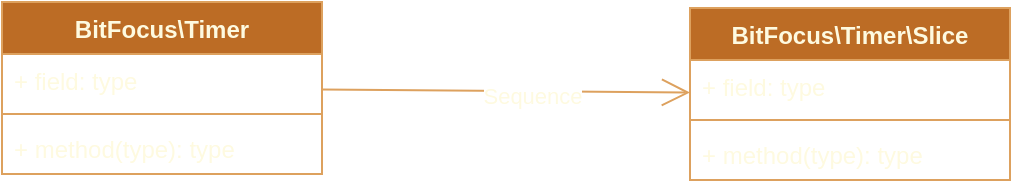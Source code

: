 <mxfile version="24.0.4" type="device">
  <diagram name="Page-1" id="qxko5gEsEpmYtdWIiy4v">
    <mxGraphModel dx="1100" dy="717" grid="0" gridSize="12" guides="1" tooltips="1" connect="1" arrows="1" fold="1" page="1" pageScale="1" pageWidth="850" pageHeight="1100" math="0" shadow="0">
      <root>
        <mxCell id="0" />
        <mxCell id="1" parent="0" />
        <mxCell id="D_nQPGcfK8tJaFP_54WJ-1" value="BitFocus\Timer" style="swimlane;fontStyle=1;align=center;verticalAlign=top;childLayout=stackLayout;horizontal=1;startSize=26;horizontalStack=0;resizeParent=1;resizeParentMax=0;resizeLast=0;collapsible=1;marginBottom=0;whiteSpace=wrap;html=1;fillColor=#BC6C25;fontColor=#FEFAE0;strokeColor=#DDA15E;labelBackgroundColor=none;" vertex="1" parent="1">
          <mxGeometry x="70" y="300" width="160" height="86" as="geometry" />
        </mxCell>
        <mxCell id="D_nQPGcfK8tJaFP_54WJ-2" value="+ field: type" style="text;strokeColor=none;fillColor=none;align=left;verticalAlign=top;spacingLeft=4;spacingRight=4;overflow=hidden;rotatable=0;points=[[0,0.5],[1,0.5]];portConstraint=eastwest;whiteSpace=wrap;html=1;labelBackgroundColor=none;fontColor=#FEFAE0;" vertex="1" parent="D_nQPGcfK8tJaFP_54WJ-1">
          <mxGeometry y="26" width="160" height="26" as="geometry" />
        </mxCell>
        <mxCell id="D_nQPGcfK8tJaFP_54WJ-3" value="" style="line;strokeWidth=1;fillColor=none;align=left;verticalAlign=middle;spacingTop=-1;spacingLeft=3;spacingRight=3;rotatable=0;labelPosition=right;points=[];portConstraint=eastwest;strokeColor=#DDA15E;labelBackgroundColor=none;fontColor=#FEFAE0;" vertex="1" parent="D_nQPGcfK8tJaFP_54WJ-1">
          <mxGeometry y="52" width="160" height="8" as="geometry" />
        </mxCell>
        <mxCell id="D_nQPGcfK8tJaFP_54WJ-4" value="+ method(type): type" style="text;strokeColor=none;fillColor=none;align=left;verticalAlign=top;spacingLeft=4;spacingRight=4;overflow=hidden;rotatable=0;points=[[0,0.5],[1,0.5]];portConstraint=eastwest;whiteSpace=wrap;html=1;labelBackgroundColor=none;fontColor=#FEFAE0;" vertex="1" parent="D_nQPGcfK8tJaFP_54WJ-1">
          <mxGeometry y="60" width="160" height="26" as="geometry" />
        </mxCell>
        <mxCell id="D_nQPGcfK8tJaFP_54WJ-6" value="BitFocus\Timer\Slice" style="swimlane;fontStyle=1;align=center;verticalAlign=top;childLayout=stackLayout;horizontal=1;startSize=26;horizontalStack=0;resizeParent=1;resizeParentMax=0;resizeLast=0;collapsible=1;marginBottom=0;whiteSpace=wrap;html=1;fillColor=#BC6C25;fontColor=#FEFAE0;strokeColor=#DDA15E;labelBackgroundColor=none;" vertex="1" parent="1">
          <mxGeometry x="414" y="303" width="160" height="86" as="geometry" />
        </mxCell>
        <mxCell id="D_nQPGcfK8tJaFP_54WJ-7" value="+ field: type" style="text;strokeColor=none;fillColor=none;align=left;verticalAlign=top;spacingLeft=4;spacingRight=4;overflow=hidden;rotatable=0;points=[[0,0.5],[1,0.5]];portConstraint=eastwest;whiteSpace=wrap;html=1;labelBackgroundColor=none;fontColor=#FEFAE0;" vertex="1" parent="D_nQPGcfK8tJaFP_54WJ-6">
          <mxGeometry y="26" width="160" height="26" as="geometry" />
        </mxCell>
        <mxCell id="D_nQPGcfK8tJaFP_54WJ-8" value="" style="line;strokeWidth=1;fillColor=none;align=left;verticalAlign=middle;spacingTop=-1;spacingLeft=3;spacingRight=3;rotatable=0;labelPosition=right;points=[];portConstraint=eastwest;strokeColor=#DDA15E;labelBackgroundColor=none;fontColor=#FEFAE0;" vertex="1" parent="D_nQPGcfK8tJaFP_54WJ-6">
          <mxGeometry y="52" width="160" height="8" as="geometry" />
        </mxCell>
        <mxCell id="D_nQPGcfK8tJaFP_54WJ-9" value="+ method(type): type" style="text;strokeColor=none;fillColor=none;align=left;verticalAlign=top;spacingLeft=4;spacingRight=4;overflow=hidden;rotatable=0;points=[[0,0.5],[1,0.5]];portConstraint=eastwest;whiteSpace=wrap;html=1;labelBackgroundColor=none;fontColor=#FEFAE0;" vertex="1" parent="D_nQPGcfK8tJaFP_54WJ-6">
          <mxGeometry y="60" width="160" height="26" as="geometry" />
        </mxCell>
        <mxCell id="D_nQPGcfK8tJaFP_54WJ-19" value="" style="endArrow=open;endFill=1;endSize=12;html=1;rounded=0;strokeColor=#DDA15E;fontColor=#FEFAE0;fillColor=#BC6C25;" edge="1" parent="1" source="D_nQPGcfK8tJaFP_54WJ-1" target="D_nQPGcfK8tJaFP_54WJ-6">
          <mxGeometry width="160" relative="1" as="geometry">
            <mxPoint x="238" y="352" as="sourcePoint" />
            <mxPoint x="398" y="352" as="targetPoint" />
          </mxGeometry>
        </mxCell>
        <mxCell id="D_nQPGcfK8tJaFP_54WJ-20" value="Sequence" style="edgeLabel;html=1;align=center;verticalAlign=middle;resizable=0;points=[];strokeColor=#DDA15E;fontColor=#FEFAE0;fillColor=#BC6C25;" vertex="1" connectable="0" parent="D_nQPGcfK8tJaFP_54WJ-19">
          <mxGeometry x="0.138" y="-2" relative="1" as="geometry">
            <mxPoint as="offset" />
          </mxGeometry>
        </mxCell>
      </root>
    </mxGraphModel>
  </diagram>
</mxfile>

